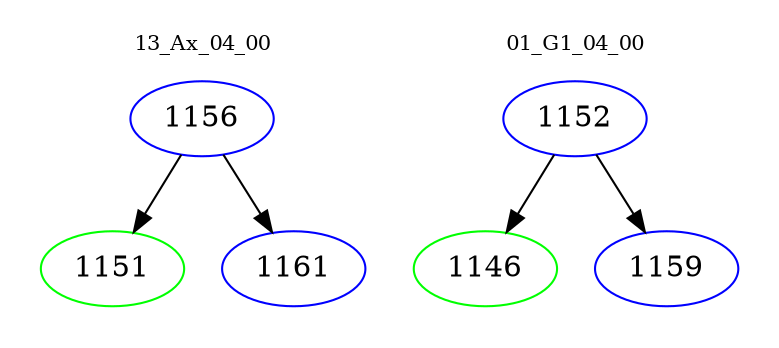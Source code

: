 digraph{
subgraph cluster_0 {
color = white
label = "13_Ax_04_00";
fontsize=10;
T0_1156 [label="1156", color="blue"]
T0_1156 -> T0_1151 [color="black"]
T0_1151 [label="1151", color="green"]
T0_1156 -> T0_1161 [color="black"]
T0_1161 [label="1161", color="blue"]
}
subgraph cluster_1 {
color = white
label = "01_G1_04_00";
fontsize=10;
T1_1152 [label="1152", color="blue"]
T1_1152 -> T1_1146 [color="black"]
T1_1146 [label="1146", color="green"]
T1_1152 -> T1_1159 [color="black"]
T1_1159 [label="1159", color="blue"]
}
}

